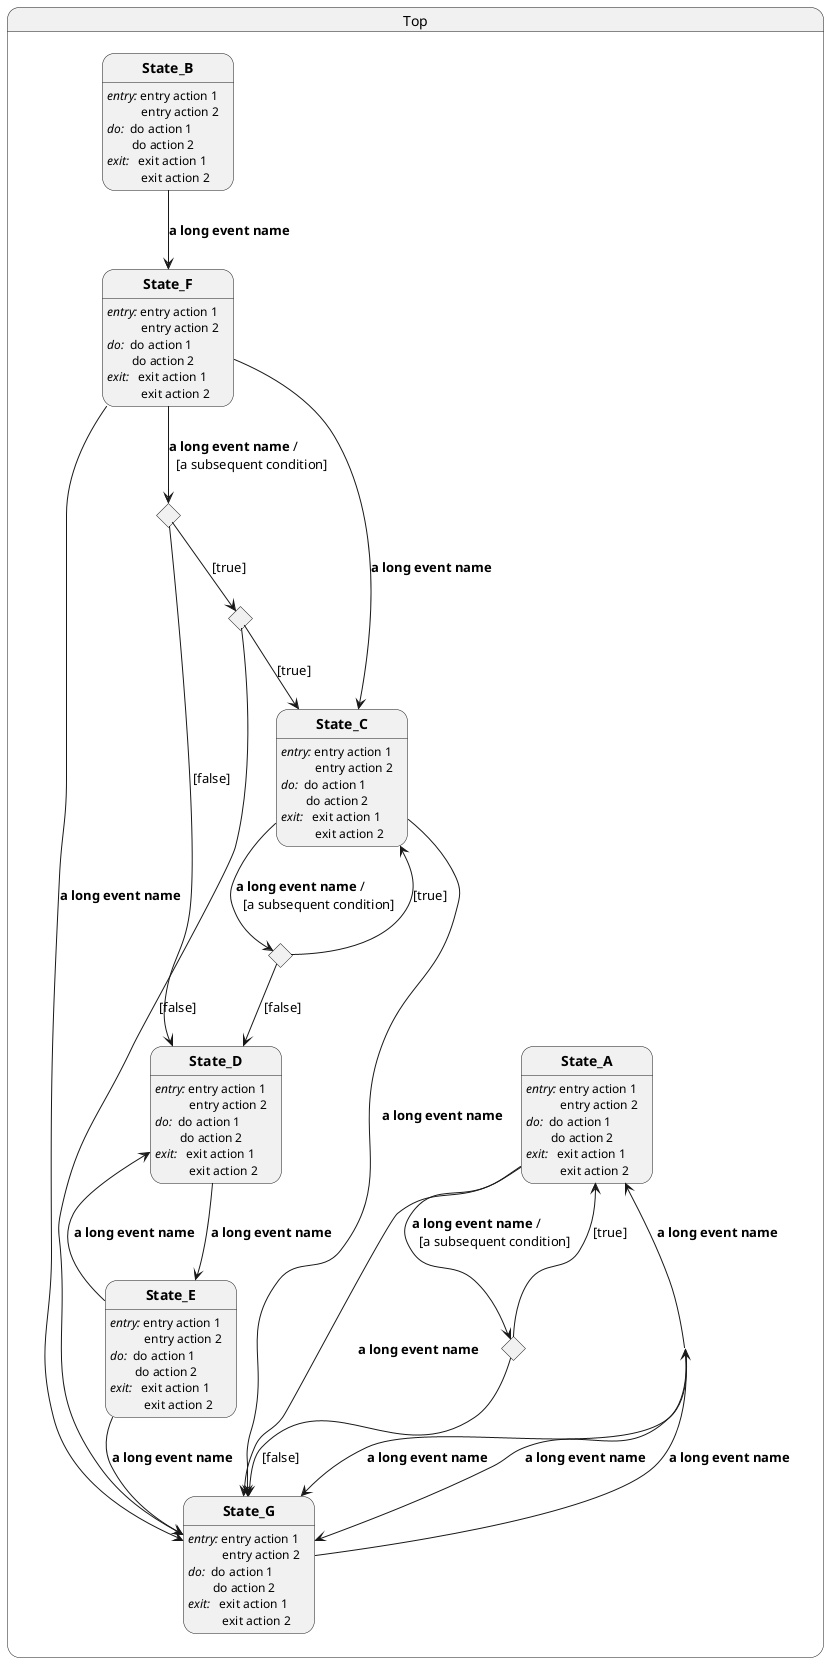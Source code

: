 @startuml demo_standard

state Top {

    state "**State_A**" as State_A : //entry:// entry action 1\n\t   entry action 2\n//do://  do action 1\n\tdo action 2\n//exit://   exit action 1\n\t   exit action 2
    state "**State_B**" as State_B : //entry:// entry action 1\n\t   entry action 2\n//do://  do action 1\n\tdo action 2\n//exit://   exit action 1\n\t   exit action 2
    state "**State_C**" as State_C : //entry:// entry action 1\n\t   entry action 2\n//do://  do action 1\n\tdo action 2\n//exit://   exit action 1\n\t   exit action 2
    state "**State_D**" as State_D : //entry:// entry action 1\n\t   entry action 2\n//do://  do action 1\n\tdo action 2\n//exit://   exit action 1\n\t   exit action 2
    state "**State_E**" as State_E : //entry:// entry action 1\n\t   entry action 2\n//do://  do action 1\n\tdo action 2\n//exit://   exit action 1\n\t   exit action 2
    state "**State_F**" as State_F : //entry:// entry action 1\n\t   entry action 2\n//do://  do action 1\n\tdo action 2\n//exit://   exit action 1\n\t   exit action 2
    state "**State_G**" as State_G : //entry:// entry action 1\n\t   entry action 2\n//do://  do action 1\n\tdo action 2\n//exit://   exit action 1\n\t   exit action 2

    state c1 <<choice>>
    state c2 <<choice>>
    state c3 <<choice>>
    state c4 <<choice>>

    c1 --> State_C : [true]
    c1 --> State_D : [false]
    c2 --> State_A : [true]
    c2 --> State_G : [false]
    c3 --> c4 : [true]
    c3 --> State_D : [false]
    c4 --> State_C : [true]
    c4 --> State_G : [false]
    State_A --> c2 : **a long event name** /\l  [a subsequent condition]
    State_A --> State_G : **a long event name**
    State_B --> State_F : **a long event name**
    State_C --> c1 : **a long event name** /\l  [a subsequent condition]
    State_C --> State_G : **a long event name**
    State_D --> State_E : **a long event name**
    State_E --> State_D : **a long event name**
    State_E --> State_G : **a long event name**
    State_F --> c3 : **a long event name** /\l  [a subsequent condition]
    State_F --> State_C : **a long event name**
    State_F --> State_G : **a long event name**
    State_G --> Top : **a long event name**
    Top --> State_A : **a long event name**
    Top --> State_G : **a long event name**
    Top --> State_G : **a long event name**
}

@enduml

